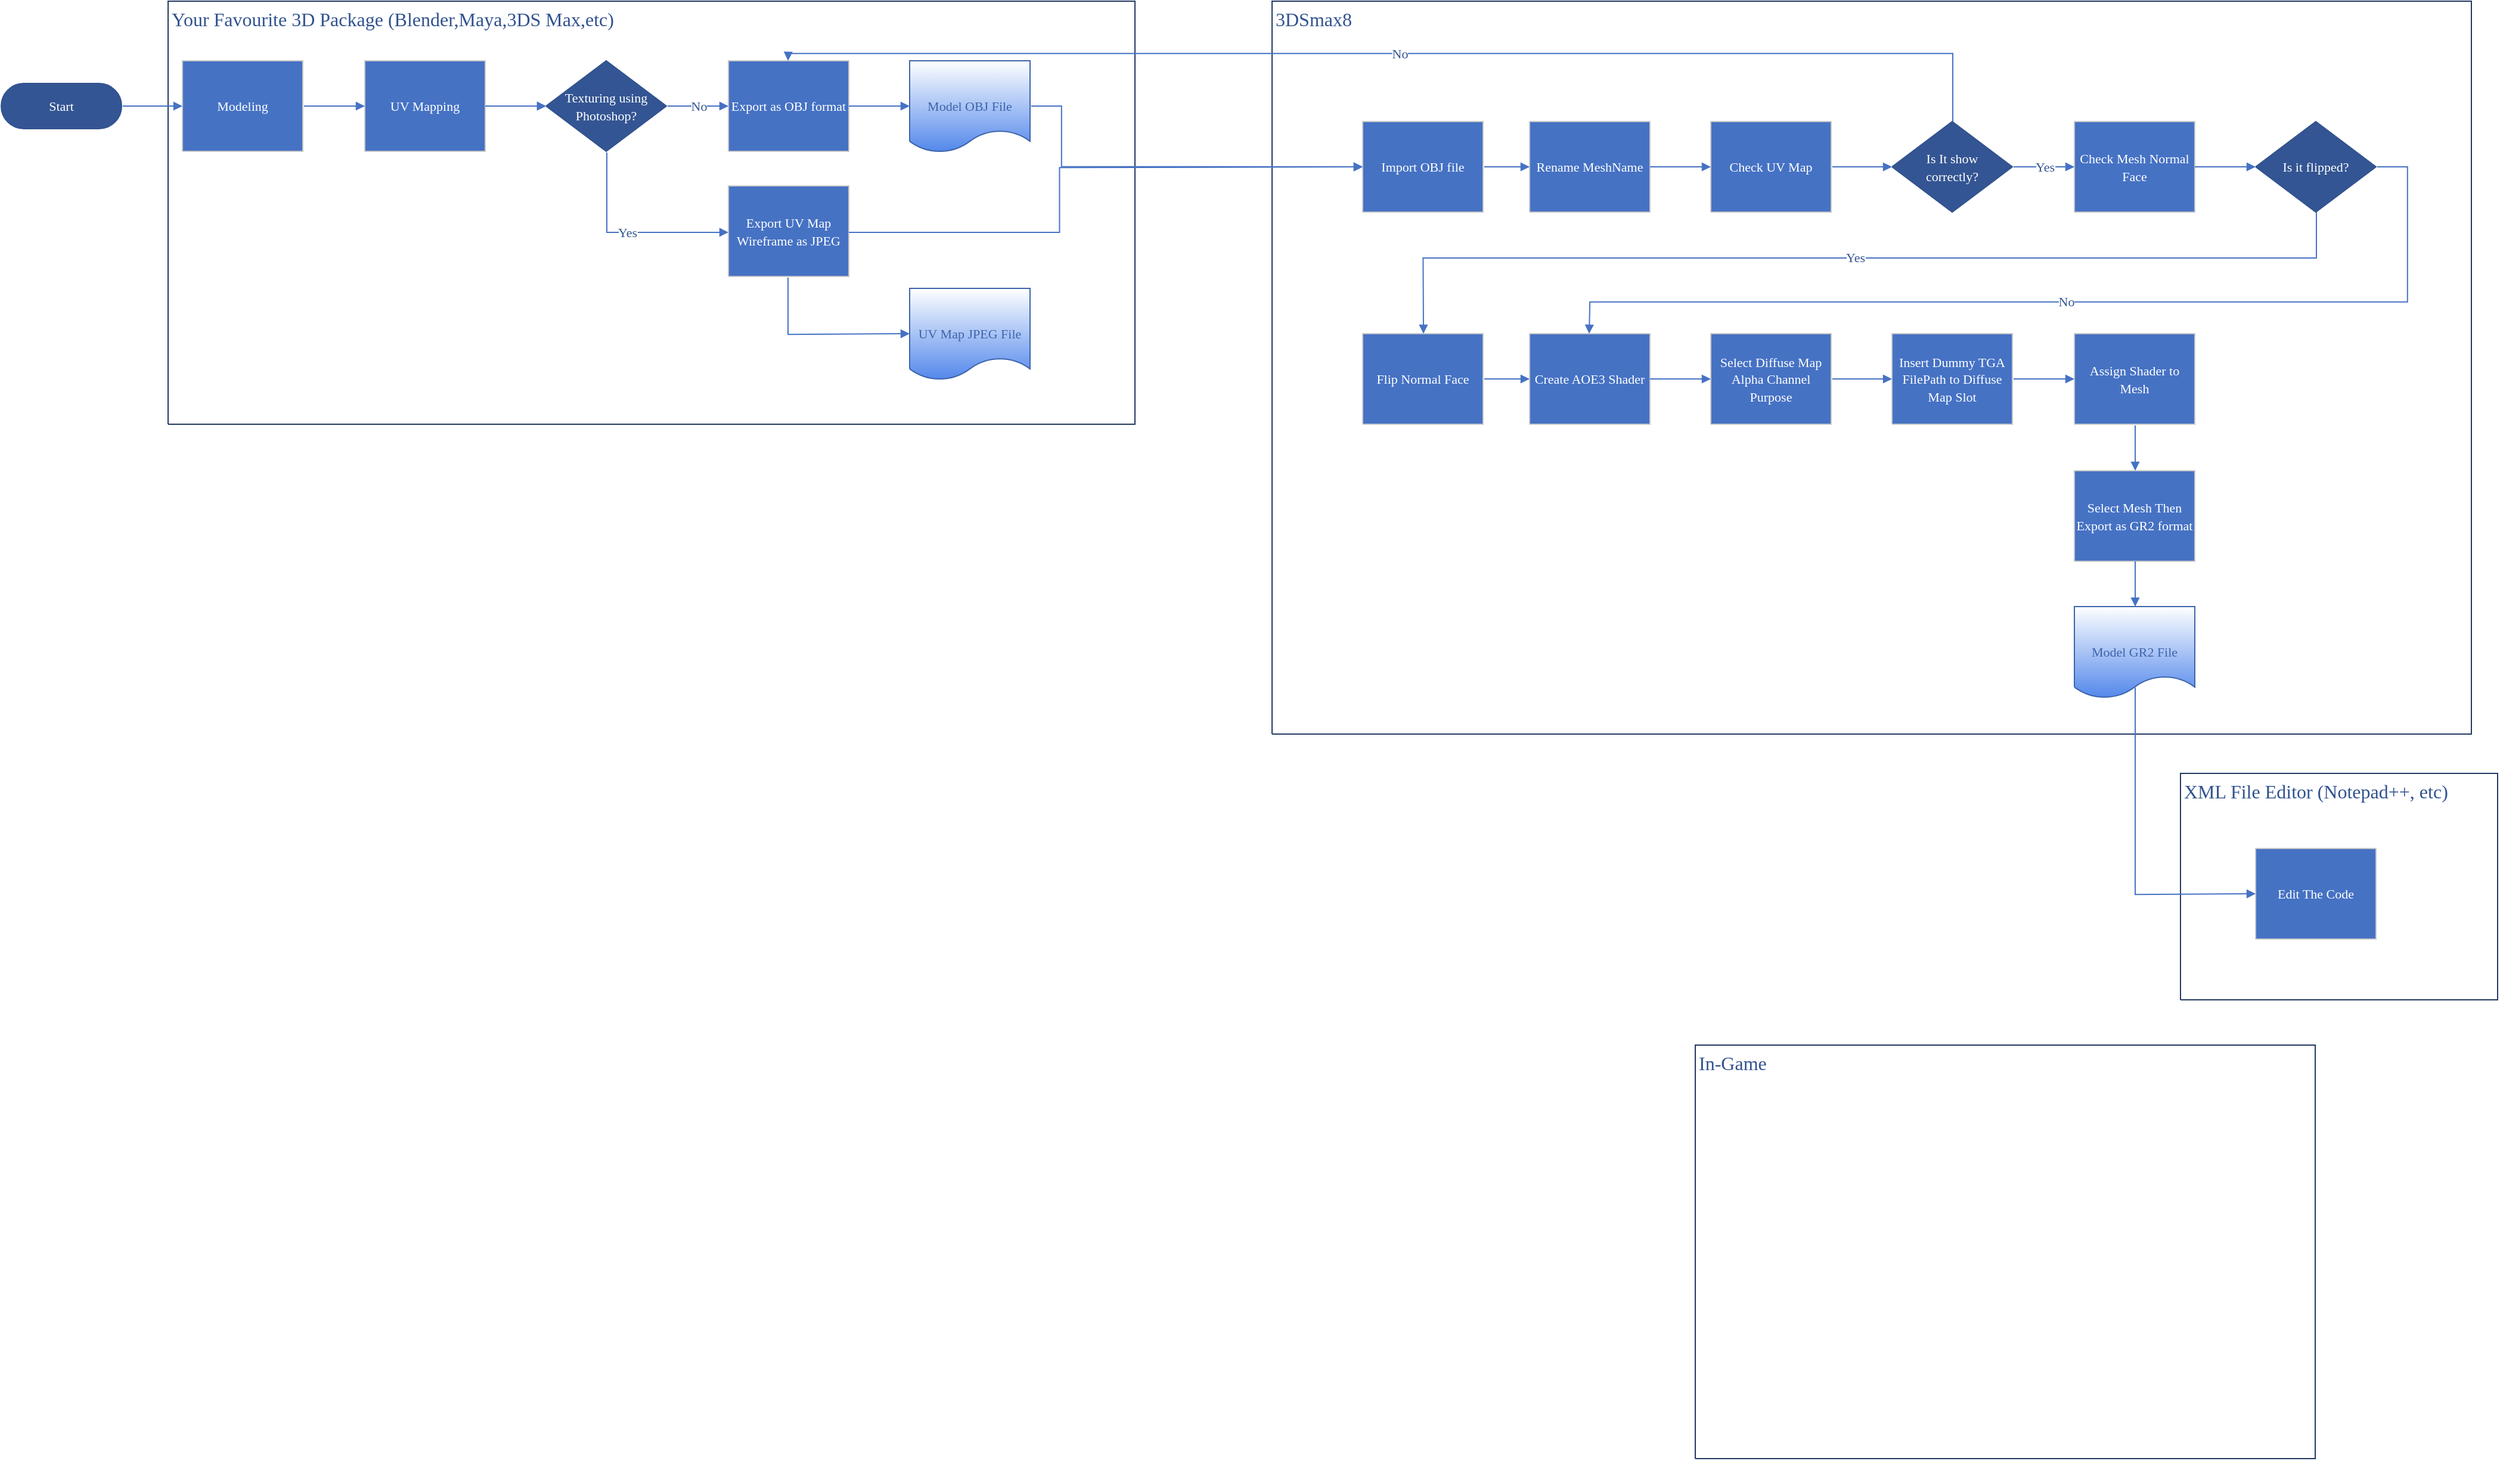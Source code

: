 <mxfile version="12.2.7" type="github" pages="1"><diagram name="Page-1" id="Page-1"><mxGraphModel dx="868" dy="492" grid="1" gridSize="10" guides="1" tooltips="1" connect="1" arrows="1" fold="1" page="1" pageScale="1" pageWidth="850" pageHeight="1100" math="0" shadow="0"><root><mxCell id="0"/><mxCell id="3" value="Container" parent="0"/><mxCell id="4" style="vsdxID=10;fillColor=none;gradientColor=none;strokeColor=none;strokeWidth=2;spacingLeft=1;spacingRight=1;labelBackgroundColor=none;rounded=0;html=1;whiteSpace=wrap;" parent="3" vertex="1"><mxGeometry x="166" y="279" width="811" height="355" as="geometry"/></mxCell><mxCell id="5" style="vsdxID=11;fillColor=#ffffff;gradientColor=none;shape=stencil(UzV2Ls5ILEhVNTIoLinKz04tz0wpyVA1dlE1MsrMy0gtyiwBslSNXVWNndPyi1LTi/JL81Ig/IJEkEoQKze/DGRCBUSfAUiHkUElhGdoAOG7QZTmZOYhKTWlkVqYJFmKiXcDVVSSqRDNS0AGIj7SMnNyINGJLI8ef0AhSNwbuwIA);strokeColor=#233862;labelBackgroundColor=none;rounded=0;html=1;whiteSpace=wrap;" parent="4" vertex="1"><mxGeometry width="811" height="355" as="geometry"/></mxCell><mxCell id="6" value="&lt;p style=&quot;align:center;margin-left:0;margin-right:0;margin-top:0px;margin-bottom:0px;text-indent:0;valign:middle;direction:ltr;&quot;&gt;&lt;/p&gt;" style="text;vsdxID=11;fillColor=none;gradientColor=none;strokeColor=none;labelBackgroundColor=none;rounded=0;html=1;whiteSpace=wrap;verticalAlign=middle;align=center;;html=1;" parent="5" vertex="1"><mxGeometry y="-0.6" width="811.74" height="355.6" as="geometry"/></mxCell><mxCell id="7" style="vsdxID=13;fillColor=none;gradientColor=none;gradientDirection=north;strokeColor=none;strokeWidth=2;spacingLeft=1;spacingRight=1;labelBackgroundColor=none;rounded=0;html=1;whiteSpace=wrap;" parent="4" vertex="1"><mxGeometry width="811" height="31" as="geometry"/></mxCell><mxCell id="9" value="&lt;font style=&quot;font-size:16px;font-family:Calibri;color:#31528f;direction:ltr;letter-spacing:0px;line-height:120%;opacity:1&quot;&gt;Your Favourite 3D Package (Blender,Maya,3DS Max,etc)&lt;br/&gt;&lt;/font&gt;" style="text;vsdxID=13;fillColor=none;gradientColor=none;gradientDirection=north;strokeColor=none;strokeWidth=2;spacingLeft=1;spacingRight=1;labelBackgroundColor=none;rounded=0;html=1;whiteSpace=wrap;verticalAlign=middle;align=left;;html=1;" parent="7" vertex="1"><mxGeometry y="-0.75" width="811.74" height="31.75" as="geometry"/></mxCell><mxCell id="10" style="vsdxID=15;fillColor=none;gradientColor=none;strokeColor=none;strokeWidth=2;spacingLeft=1;spacingRight=1;labelBackgroundColor=none;rounded=0;html=1;whiteSpace=wrap;" parent="3" vertex="1"><mxGeometry x="1092" y="279" width="1006" height="615" as="geometry"/></mxCell><mxCell id="11" style="vsdxID=16;fillColor=#ffffff;gradientColor=none;shape=stencil(UzV2Ls5ILEhVNTIoLinKz04tz0wpyVA1dlE1MsrMy0gtyiwBslSNXVWNndPyi1LTi/JL81Ig/IJEkEoQKze/DGRCBUSfAUiHkUElhGdoAOG7QZTmZOYhKTWlkVqYJFmKiXcDVVSSqRDNS0AGIj7SMnNyINGJLI8ef0AhSNwbuwIA);strokeColor=#233862;labelBackgroundColor=none;rounded=0;html=1;whiteSpace=wrap;" parent="10" vertex="1"><mxGeometry width="1006" height="615" as="geometry"/></mxCell><mxCell id="12" value="&lt;p style=&quot;align:center;margin-left:0;margin-right:0;margin-top:0px;margin-bottom:0px;text-indent:0;valign:middle;direction:ltr;&quot;&gt;&lt;/p&gt;" style="text;vsdxID=16;fillColor=none;gradientColor=none;strokeColor=none;labelBackgroundColor=none;rounded=0;html=1;whiteSpace=wrap;verticalAlign=middle;align=center;;html=1;" parent="11" vertex="1"><mxGeometry y="-0.6" width="1006.47" height="615.6" as="geometry"/></mxCell><mxCell id="13" style="vsdxID=18;fillColor=none;gradientColor=none;gradientDirection=north;strokeColor=none;strokeWidth=2;spacingLeft=1;spacingRight=1;labelBackgroundColor=none;rounded=0;html=1;whiteSpace=wrap;" parent="10" vertex="1"><mxGeometry width="1006" height="31" as="geometry"/></mxCell><mxCell id="15" value="&lt;font style=&quot;font-size:16px;font-family:Calibri;color:#31528f;direction:ltr;letter-spacing:0px;line-height:120%;opacity:1&quot;&gt;3DSmax8&lt;br/&gt;&lt;/font&gt;" style="text;vsdxID=18;fillColor=none;gradientColor=none;gradientDirection=north;strokeColor=none;strokeWidth=2;spacingLeft=1;spacingRight=1;labelBackgroundColor=none;rounded=0;html=1;whiteSpace=wrap;verticalAlign=middle;align=left;;html=1;" parent="13" vertex="1"><mxGeometry y="-0.75" width="1006.47" height="31.75" as="geometry"/></mxCell><mxCell id="16" style="vsdxID=79;fillColor=none;gradientColor=none;strokeColor=none;strokeWidth=2;spacingLeft=1;spacingRight=1;labelBackgroundColor=none;rounded=0;html=1;whiteSpace=wrap;" parent="3" vertex="1"><mxGeometry x="1854" y="927" width="266" height="190" as="geometry"/></mxCell><mxCell id="17" style="vsdxID=80;fillColor=#ffffff;gradientColor=none;shape=stencil(UzV2Ls5ILEhVNTIoLinKz04tz0wpyVA1dlE1MsrMy0gtyiwBslSNXVWNndPyi1LTi/JL81Ig/IJEkEoQKze/DGRCBUSfAUiHkUElhGdoAOG7QZTmZOYhKTWlkVqYJFmKiXcDVVSSqRDNS0AGIj7SMnNyINGJLI8ef0AhSNwbuwIA);strokeColor=#233862;labelBackgroundColor=none;rounded=0;html=1;whiteSpace=wrap;" parent="16" vertex="1"><mxGeometry width="266" height="190" as="geometry"/></mxCell><mxCell id="18" value="&lt;p style=&quot;align:center;margin-left:0;margin-right:0;margin-top:0px;margin-bottom:0px;text-indent:0;valign:middle;direction:ltr;&quot;&gt;&lt;/p&gt;" style="text;vsdxID=80;fillColor=none;gradientColor=none;strokeColor=none;labelBackgroundColor=none;rounded=0;html=1;whiteSpace=wrap;verticalAlign=middle;align=center;;html=1;" parent="17" vertex="1"><mxGeometry y="-0.5" width="266.7" height="190.5" as="geometry"/></mxCell><mxCell id="19" style="vsdxID=82;fillColor=none;gradientColor=none;gradientDirection=north;strokeColor=none;strokeWidth=2;spacingLeft=1;spacingRight=1;labelBackgroundColor=none;rounded=0;html=1;whiteSpace=wrap;" parent="16" vertex="1"><mxGeometry width="266" height="31" as="geometry"/></mxCell><mxCell id="21" value="&lt;font style=&quot;font-size:16px;font-family:Calibri;color:#31528f;direction:ltr;letter-spacing:0px;line-height:120%;opacity:1&quot;&gt;XML File Editor (Notepad++, etc)&lt;br/&gt;&lt;/font&gt;" style="text;vsdxID=82;fillColor=none;gradientColor=none;gradientDirection=north;strokeColor=none;strokeWidth=2;spacingLeft=1;spacingRight=1;labelBackgroundColor=none;rounded=0;html=1;whiteSpace=wrap;verticalAlign=middle;align=left;;html=1;" parent="19" vertex="1"><mxGeometry y="-0.75" width="266.7" height="31.75" as="geometry"/></mxCell><mxCell id="22" style="vsdxID=86;fillColor=none;gradientColor=none;strokeColor=none;strokeWidth=2;spacingLeft=1;spacingRight=1;labelBackgroundColor=none;rounded=0;html=1;whiteSpace=wrap;" parent="3" vertex="1"><mxGeometry x="1447" y="1155" width="520" height="347" as="geometry"/></mxCell><mxCell id="23" style="vsdxID=87;fillColor=#ffffff;gradientColor=none;shape=stencil(UzV2Ls5ILEhVNTIoLinKz04tz0wpyVA1dlE1MsrMy0gtyiwBslSNXVWNndPyi1LTi/JL81Ig/IJEkEoQKze/DGRCBUSfAUiHkUElhGdoAOG7QZTmZOYhKTWlkVqYJFmKiXcDVVSSqRDNS0AGIj7SMnNyINGJLI8ef0AhSNwbuwIA);strokeColor=#233862;labelBackgroundColor=none;rounded=0;html=1;whiteSpace=wrap;" parent="22" vertex="1"><mxGeometry width="520" height="347" as="geometry"/></mxCell><mxCell id="24" value="&lt;p style=&quot;align:center;margin-left:0;margin-right:0;margin-top:0px;margin-bottom:0px;text-indent:0;valign:middle;direction:ltr;&quot;&gt;&lt;/p&gt;" style="text;vsdxID=87;fillColor=none;gradientColor=none;strokeColor=none;labelBackgroundColor=none;rounded=0;html=1;whiteSpace=wrap;verticalAlign=middle;align=center;;html=1;" parent="23" vertex="1"><mxGeometry y="-0.13" width="520.7" height="347.13" as="geometry"/></mxCell><mxCell id="25" style="vsdxID=89;fillColor=none;gradientColor=none;gradientDirection=north;strokeColor=none;strokeWidth=2;spacingLeft=1;spacingRight=1;labelBackgroundColor=none;rounded=0;html=1;whiteSpace=wrap;" parent="22" vertex="1"><mxGeometry width="520" height="31" as="geometry"/></mxCell><mxCell id="27" value="&lt;font style=&quot;font-size:16px;font-family:Calibri;color:#31528f;direction:ltr;letter-spacing:0px;line-height:120%;opacity:1&quot;&gt;In-Game&lt;br/&gt;&lt;/font&gt;" style="text;vsdxID=89;fillColor=none;gradientColor=none;gradientDirection=north;strokeColor=none;strokeWidth=2;spacingLeft=1;spacingRight=1;labelBackgroundColor=none;rounded=0;html=1;whiteSpace=wrap;verticalAlign=middle;align=left;;html=1;" parent="25" vertex="1"><mxGeometry y="-0.75" width="520.7" height="31.75" as="geometry"/></mxCell><mxCell id="1" parent="0"/><mxCell id="28" value="&lt;font style=&quot;font-size:11px;font-family:Calibri;color:#feffff;direction:ltr;letter-spacing:0px;line-height:120%;opacity:1&quot;&gt;Start&lt;br/&gt;&lt;/font&gt;" style="verticalAlign=middle;align=center;vsdxID=1;fillColor=#345593;gradientColor=none;shape=stencil(tVLREoIgEPwaHnEQxsl3s/9gEpSJwDko7e+DsEkze2l627vdu5uFRaxyHe8FosR5sCcxqMZ3iO0Rpcp0ApQPCLEasUpaEC3Yi2lS3fOojOhsr3HDmObyMtsVcYqS29Qh5FEfklwrM5OXeUa/yjkcAwfr7TDpiyTfXvjkMR+Vw2A998qaBac5tAKHU1hq3i4oNwjRr9ofvayt/+Rk+yX/4iWA159KpXWKxJx/z0Bopfyw+g4=);strokeColor=#31528f;spacingTop=-1;spacingBottom=-1;spacingLeft=-1;spacingRight=-1;labelBackgroundColor=none;rounded=0;html=1;whiteSpace=wrap;" parent="1" vertex="1"><mxGeometry x="26" y="348" width="101" height="38" as="geometry"/></mxCell><mxCell id="29" value="&lt;font style=&quot;font-size:11px;font-family:Calibri;color:#feffff;direction:ltr;letter-spacing:0px;line-height:120%;opacity:1&quot;&gt;Modeling&lt;br/&gt;&lt;/font&gt;" style="verticalAlign=middle;align=center;vsdxID=2;fillColor=#4672c4;gradientColor=none;shape=stencil(nZBLDoAgDERP0z3SIyjew0SURgSD+Lu9kMZoXLhwN9O+tukAlrNpJg1SzDH4QW/URgNYgZTkjA4UkwJUgGXng+6DX1zLfmoymdXo17xh5zmRJ6Q42BWCfc2oJfdAr+Yv+AP9Cb7OJ3H/2JG1HNGz/84klThPVCc=);strokeColor=#c8c8c8;spacingTop=-1;spacingBottom=-1;spacingLeft=-1;spacingRight=-1;labelBackgroundColor=none;rounded=0;html=1;whiteSpace=wrap;" parent="1" vertex="1"><mxGeometry x="178" y="329" width="101" height="76" as="geometry"/></mxCell><mxCell id="30" value="&lt;font style=&quot;font-size:11px;font-family:Calibri;color:#feffff;direction:ltr;letter-spacing:0px;line-height:120%;opacity:1&quot;&gt;UV Mapping&lt;br/&gt;&lt;/font&gt;" style="verticalAlign=middle;align=center;vsdxID=4;fillColor=#4672c4;gradientColor=none;shape=stencil(nZBLDoAgDERP0z3SIyjew0SURgSD+Lu9kMZoXLhwN9O+tukAlrNpJg1SzDH4QW/URgNYgZTkjA4UkwJUgGXng+6DX1zLfmoymdXo17xh5zmRJ6Q42BWCfc2oJfdAr+Yv+AP9Cb7OJ3H/2JG1HNGz/84klThPVCc=);strokeColor=#c8c8c8;spacingTop=-1;spacingBottom=-1;spacingLeft=-1;spacingRight=-1;labelBackgroundColor=none;rounded=0;html=1;whiteSpace=wrap;" parent="1" vertex="1"><mxGeometry x="331" y="329" width="101" height="76" as="geometry"/></mxCell><mxCell id="31" value="&lt;font style=&quot;font-size:11px;font-family:Calibri;color:#feffff;direction:ltr;letter-spacing:0px;line-height:120%;opacity:1&quot;&gt;Export UV Map Wireframe as JPEG&lt;br/&gt;&lt;/font&gt;" style="verticalAlign=middle;align=center;vsdxID=5;fillColor=#4672c4;gradientColor=none;shape=stencil(nZBLDoAgDERP0z3SIyjew0SURgSD+Lu9kMZoXLhwN9O+tukAlrNpJg1SzDH4QW/URgNYgZTkjA4UkwJUgGXng+6DX1zLfmoymdXo17xh5zmRJ6Q42BWCfc2oJfdAr+Yv+AP9Cb7OJ3H/2JG1HNGz/84klThPVCc=);strokeColor=#c8c8c8;spacingTop=-1;spacingBottom=-1;spacingLeft=-1;spacingRight=-1;labelBackgroundColor=none;rounded=0;html=1;whiteSpace=wrap;" parent="1" vertex="1"><mxGeometry x="636" y="434" width="101" height="76" as="geometry"/></mxCell><mxCell id="32" value="&lt;font style=&quot;font-size:11px;font-family:Calibri;color:#feffff;direction:ltr;letter-spacing:0px;line-height:120%;opacity:1&quot;&gt;Export as OBJ format&lt;br/&gt;&lt;/font&gt;" style="verticalAlign=middle;align=center;vsdxID=7;fillColor=#4672c4;gradientColor=none;shape=stencil(nZBLDoAgDERP0z3SIyjew0SURgSD+Lu9kMZoXLhwN9O+tukAlrNpJg1SzDH4QW/URgNYgZTkjA4UkwJUgGXng+6DX1zLfmoymdXo17xh5zmRJ6Q42BWCfc2oJfdAr+Yv+AP9Cb7OJ3H/2JG1HNGz/84klThPVCc=);strokeColor=#c8c8c8;spacingTop=-1;spacingBottom=-1;spacingLeft=-1;spacingRight=-1;labelBackgroundColor=none;rounded=0;html=1;whiteSpace=wrap;" parent="1" vertex="1"><mxGeometry x="636" y="329" width="101" height="76" as="geometry"/></mxCell><mxCell id="33" value="&lt;font style=&quot;font-size:11px;font-family:Calibri;color:#feffff;direction:ltr;letter-spacing:0px;line-height:120%;opacity:1&quot;&gt;Import OBJ file&lt;br/&gt;&lt;/font&gt;" style="verticalAlign=middle;align=center;vsdxID=20;fillColor=#4672c4;gradientColor=none;shape=stencil(nZBLDoAgDERP0z3SIyjew0SURgSD+Lu9kMZoXLhwN9O+tukAlrNpJg1SzDH4QW/URgNYgZTkjA4UkwJUgGXng+6DX1zLfmoymdXo17xh5zmRJ6Q42BWCfc2oJfdAr+Yv+AP9Cb7OJ3H/2JG1HNGz/84klThPVCc=);strokeColor=#c8c8c8;spacingTop=-1;spacingBottom=-1;spacingLeft=-1;spacingRight=-1;labelBackgroundColor=none;rounded=0;html=1;whiteSpace=wrap;" parent="1" vertex="1"><mxGeometry x="1168" y="380" width="101" height="76" as="geometry"/></mxCell><mxCell id="34" value="&lt;font style=&quot;font-size:11px;font-family:Calibri;color:#feffff;direction:ltr;letter-spacing:0px;line-height:120%;opacity:1&quot;&gt;Rename MeshName&lt;br/&gt;&lt;/font&gt;" style="verticalAlign=middle;align=center;vsdxID=21;fillColor=#4672c4;gradientColor=none;shape=stencil(nZBLDoAgDERP0z3SIyjew0SURgSD+Lu9kMZoXLhwN9O+tukAlrNpJg1SzDH4QW/URgNYgZTkjA4UkwJUgGXng+6DX1zLfmoymdXo17xh5zmRJ6Q42BWCfc2oJfdAr+Yv+AP9Cb7OJ3H/2JG1HNGz/84klThPVCc=);strokeColor=#c8c8c8;spacingTop=-1;spacingBottom=-1;spacingLeft=-1;spacingRight=-1;labelBackgroundColor=none;rounded=0;html=1;whiteSpace=wrap;" parent="1" vertex="1"><mxGeometry x="1308" y="380" width="101" height="76" as="geometry"/></mxCell><mxCell id="35" value="&lt;font style=&quot;font-size:11px;font-family:Calibri;color:#feffff;direction:ltr;letter-spacing:0px;line-height:120%;opacity:1&quot;&gt;Check UV Map&lt;br/&gt;&lt;/font&gt;" style="verticalAlign=middle;align=center;vsdxID=23;fillColor=#4672c4;gradientColor=none;shape=stencil(nZBLDoAgDERP0z3SIyjew0SURgSD+Lu9kMZoXLhwN9O+tukAlrNpJg1SzDH4QW/URgNYgZTkjA4UkwJUgGXng+6DX1zLfmoymdXo17xh5zmRJ6Q42BWCfc2oJfdAr+Yv+AP9Cb7OJ3H/2JG1HNGz/84klThPVCc=);strokeColor=#c8c8c8;spacingTop=-1;spacingBottom=-1;spacingLeft=-1;spacingRight=-1;labelBackgroundColor=none;rounded=0;html=1;whiteSpace=wrap;" parent="1" vertex="1"><mxGeometry x="1460" y="380" width="101" height="76" as="geometry"/></mxCell><mxCell id="36" style="vsdxID=24;fillColor=#345593;gradientColor=none;shape=stencil(UzV2Ls5ILEhVNTIoLinKz04tz0wpyVA1dlE1MsrMy0gtyiwBslSNXVWNndPyi1LTi/JL81Ig/IJEkEoQKze/DGRCBUSfAUiHkUElhGcK4bpBVOZk5iGpNEVVikeloQHZpsK0YlWLz1QgA+HFtMycHEgIIcujBwlQCBKcxq4A);strokeColor=#31528f;spacingTop=-1;spacingBottom=-1;spacingLeft=-1;spacingRight=-1;labelBackgroundColor=none;rounded=0;html=1;whiteSpace=wrap;" parent="1" vertex="1"><mxGeometry x="1612" y="380" width="101" height="76" as="geometry"/></mxCell><mxCell id="37" value="&lt;font style=&quot;font-size:11px;font-family:Calibri;color:#feffff;direction:ltr;letter-spacing:0px;line-height:120%;opacity:1&quot;&gt;Is It show correctly?&lt;br/&gt;&lt;/font&gt;" style="text;vsdxID=24;fillColor=none;gradientColor=none;strokeColor=none;spacingTop=-1;spacingBottom=-1;spacingLeft=-1;spacingRight=-1;labelBackgroundColor=none;rounded=0;html=1;whiteSpace=wrap;verticalAlign=middle;align=center;;html=1;" parent="36" vertex="1"><mxGeometry x="8.47" y="9.33" width="84.67" height="57.15" as="geometry"/></mxCell><mxCell id="38" value="&lt;font style=&quot;font-size:11px;font-family:Calibri;color:#feffff;direction:ltr;letter-spacing:0px;line-height:120%;opacity:1&quot;&gt;Create AOE3 Shader&lt;br/&gt;&lt;/font&gt;" style="verticalAlign=middle;align=center;vsdxID=32;fillColor=#4672c4;gradientColor=none;shape=stencil(nZBLDoAgDERP0z3SIyjew0SURgSD+Lu9kMZoXLhwN9O+tukAlrNpJg1SzDH4QW/URgNYgZTkjA4UkwJUgGXng+6DX1zLfmoymdXo17xh5zmRJ6Q42BWCfc2oJfdAr+Yv+AP9Cb7OJ3H/2JG1HNGz/84klThPVCc=);strokeColor=#c8c8c8;spacingTop=-1;spacingBottom=-1;spacingLeft=-1;spacingRight=-1;labelBackgroundColor=none;rounded=0;html=1;whiteSpace=wrap;" parent="1" vertex="1"><mxGeometry x="1308" y="558" width="101" height="76" as="geometry"/></mxCell><mxCell id="39" value="&lt;font style=&quot;font-size:11px;font-family:Calibri;color:#feffff;direction:ltr;letter-spacing:0px;line-height:120%;opacity:1&quot;&gt;Check Mesh Normal Face&lt;br/&gt;&lt;/font&gt;" style="verticalAlign=middle;align=center;vsdxID=33;fillColor=#4672c4;gradientColor=none;shape=stencil(nZBLDoAgDERP0z3SIyjew0SURgSD+Lu9kMZoXLhwN9O+tukAlrNpJg1SzDH4QW/URgNYgZTkjA4UkwJUgGXng+6DX1zLfmoymdXo17xh5zmRJ6Q42BWCfc2oJfdAr+Yv+AP9Cb7OJ3H/2JG1HNGz/84klThPVCc=);strokeColor=#c8c8c8;spacingTop=-1;spacingBottom=-1;spacingLeft=-1;spacingRight=-1;labelBackgroundColor=none;rounded=0;html=1;whiteSpace=wrap;" parent="1" vertex="1"><mxGeometry x="1765" y="380" width="101" height="76" as="geometry"/></mxCell><mxCell id="40" style="vsdxID=34;fillColor=#345593;gradientColor=none;shape=stencil(UzV2Ls5ILEhVNTIoLinKz04tz0wpyVA1dlE1MsrMy0gtyiwBslSNXVWNndPyi1LTi/JL81Ig/IJEkEoQKze/DGRCBUSfAUiHkUElhGcK4bpBVOZk5iGpNEVVikeloQHZpsK0YlWLz1QgA+HFtMycHEgIIcujBwlQCBKcxq4A);strokeColor=#31528f;spacingTop=-1;spacingBottom=-1;spacingLeft=-1;spacingRight=-1;labelBackgroundColor=none;rounded=0;html=1;whiteSpace=wrap;" parent="1" vertex="1"><mxGeometry x="1917" y="380" width="101" height="76" as="geometry"/></mxCell><mxCell id="41" value="&lt;font style=&quot;font-size:11px;font-family:Calibri;color:#feffff;direction:ltr;letter-spacing:0px;line-height:120%;opacity:1&quot;&gt;Is it flipped?&lt;br/&gt;&lt;/font&gt;" style="text;vsdxID=34;fillColor=none;gradientColor=none;strokeColor=none;spacingTop=-1;spacingBottom=-1;spacingLeft=-1;spacingRight=-1;labelBackgroundColor=none;rounded=0;html=1;whiteSpace=wrap;verticalAlign=middle;align=center;;html=1;" parent="40" vertex="1"><mxGeometry x="8.47" y="9.33" width="84.67" height="57.15" as="geometry"/></mxCell><mxCell id="42" value="&lt;font style=&quot;font-size:11px;font-family:Calibri;color:#feffff;direction:ltr;letter-spacing:0px;line-height:120%;opacity:1&quot;&gt;Flip Normal Face&lt;br/&gt;&lt;/font&gt;" style="verticalAlign=middle;align=center;vsdxID=35;fillColor=#4672c4;gradientColor=none;shape=stencil(nZBLDoAgDERP0z3SIyjew0SURgSD+Lu9kMZoXLhwN9O+tukAlrNpJg1SzDH4QW/URgNYgZTkjA4UkwJUgGXng+6DX1zLfmoymdXo17xh5zmRJ6Q42BWCfc2oJfdAr+Yv+AP9Cb7OJ3H/2JG1HNGz/84klThPVCc=);strokeColor=#c8c8c8;spacingTop=-1;spacingBottom=-1;spacingLeft=-1;spacingRight=-1;labelBackgroundColor=none;rounded=0;html=1;whiteSpace=wrap;" parent="1" vertex="1"><mxGeometry x="1168" y="558" width="101" height="76" as="geometry"/></mxCell><mxCell id="43" value="&lt;font style=&quot;font-size:11px;font-family:Calibri;color:#feffff;direction:ltr;letter-spacing:0px;line-height:120%;opacity:1&quot;&gt;Select Diffuse Map Alpha Channel Purpose&lt;br/&gt;&lt;/font&gt;" style="verticalAlign=middle;align=center;vsdxID=52;fillColor=#4672c4;gradientColor=none;shape=stencil(nZBLDoAgDERP0z3SIyjew0SURgSD+Lu9kMZoXLhwN9O+tukAlrNpJg1SzDH4QW/URgNYgZTkjA4UkwJUgGXng+6DX1zLfmoymdXo17xh5zmRJ6Q42BWCfc2oJfdAr+Yv+AP9Cb7OJ3H/2JG1HNGz/84klThPVCc=);strokeColor=#c8c8c8;spacingTop=-1;spacingBottom=-1;spacingLeft=-1;spacingRight=-1;labelBackgroundColor=none;rounded=0;html=1;whiteSpace=wrap;" parent="1" vertex="1"><mxGeometry x="1460" y="558" width="101" height="76" as="geometry"/></mxCell><mxCell id="44" value="&lt;font style=&quot;font-size:11px;font-family:Calibri;color:#feffff;direction:ltr;letter-spacing:0px;line-height:120%;opacity:1&quot;&gt;Insert Dummy TGA FilePath to Diffuse Map Slot&lt;br/&gt;&lt;/font&gt;" style="verticalAlign=middle;align=center;vsdxID=54;fillColor=#4672c4;gradientColor=none;shape=stencil(nZBLDoAgDERP0z3SIyjew0SURgSD+Lu9kMZoXLhwN9O+tukAlrNpJg1SzDH4QW/URgNYgZTkjA4UkwJUgGXng+6DX1zLfmoymdXo17xh5zmRJ6Q42BWCfc2oJfdAr+Yv+AP9Cb7OJ3H/2JG1HNGz/84klThPVCc=);strokeColor=#c8c8c8;spacingTop=-1;spacingBottom=-1;spacingLeft=-1;spacingRight=-1;labelBackgroundColor=none;rounded=0;html=1;whiteSpace=wrap;" parent="1" vertex="1"><mxGeometry x="1612" y="558" width="101" height="76" as="geometry"/></mxCell><mxCell id="45" style="vsdxID=59;fillColor=#345593;gradientColor=none;shape=stencil(UzV2Ls5ILEhVNTIoLinKz04tz0wpyVA1dlE1MsrMy0gtyiwBslSNXVWNndPyi1LTi/JL81Ig/IJEkEoQKze/DGRCBUSfAUiHkUElhGcK4bpBVOZk5iGpNEVVikeloQHZpsK0YlWLz1QgA+HFtMycHEgIIcujBwlQCBKcxq4A);strokeColor=#31528f;spacingTop=-1;spacingBottom=-1;spacingLeft=-1;spacingRight=-1;labelBackgroundColor=none;rounded=0;html=1;whiteSpace=wrap;" parent="1" vertex="1"><mxGeometry x="483" y="329" width="101" height="76" as="geometry"/></mxCell><mxCell id="46" value="&lt;font style=&quot;font-size:11px;font-family:Calibri;color:#feffff;direction:ltr;letter-spacing:0px;line-height:120%;opacity:1&quot;&gt;Texturing using Photoshop?&lt;br/&gt;&lt;/font&gt;" style="text;vsdxID=59;fillColor=none;gradientColor=none;strokeColor=none;spacingTop=-1;spacingBottom=-1;spacingLeft=-1;spacingRight=-1;labelBackgroundColor=none;rounded=0;html=1;whiteSpace=wrap;verticalAlign=middle;align=center;;html=1;" parent="45" vertex="1"><mxGeometry x="8.47" y="9.33" width="84.67" height="57.15" as="geometry"/></mxCell><mxCell id="47" value="&lt;font style=&quot;font-size:11px;font-family:Calibri;color:#3d64ac;direction:ltr;letter-spacing:0px;line-height:120%;opacity:1&quot;&gt;UV Map JPEG File&lt;br/&gt;&lt;/font&gt;" style="verticalAlign=middle;align=center;vsdxID=67;fillColor=#feffff;gradientColor=#5488eb;shape=stencil(tZLRDoIgFIafhkscQphdm70HS1QWiTtQ2tsH4ZbmvKitu3P+8/3wMw5ihW1FLxEl1oG5yEFVrkXsiChVXStBOV8hViJW1AZkA+bWVbHvRSBDdTX3cMIYfSQ4KHnELs+T/PBSThHWqtuEyTaYkp/RVQQBZz+FCd+lSbaPBpgcnCecR2mC+NaRZMRiVBaDccIp0y2epQU0EvvrcK1FsxjZQcp+JX8TMFsE/He+dJ7PF+/fr5XWcXnm889t8VLcNFY+AQ==);strokeColor=#3d64ac;spacingTop=-1;spacingBottom=-1;spacingLeft=-1;spacingRight=-1;labelBackgroundColor=none;rounded=0;html=1;whiteSpace=wrap;" parent="1" vertex="1"><mxGeometry x="788" y="520" width="101" height="76" as="geometry"/></mxCell><mxCell id="48" value="&lt;font style=&quot;font-size:11px;font-family:Calibri;color:#3d64ac;direction:ltr;letter-spacing:0px;line-height:120%;opacity:1&quot;&gt;Model OBJ File&lt;br/&gt;&lt;/font&gt;" style="verticalAlign=middle;align=center;vsdxID=70;fillColor=#feffff;gradientColor=#5488eb;shape=stencil(tZLRDoIgFIafhkscQphdm70HS1QWiTtQ2tsH4ZbmvKitu3P+8/3wMw5ihW1FLxEl1oG5yEFVrkXsiChVXStBOV8hViJW1AZkA+bWVbHvRSBDdTX3cMIYfSQ4KHnELs+T/PBSThHWqtuEyTaYkp/RVQQBZz+FCd+lSbaPBpgcnCecR2mC+NaRZMRiVBaDccIp0y2epQU0EvvrcK1FsxjZQcp+JX8TMFsE/He+dJ7PF+/fr5XWcXnm889t8VLcNFY+AQ==);strokeColor=#3d64ac;spacingTop=-1;spacingBottom=-1;spacingLeft=-1;spacingRight=-1;labelBackgroundColor=none;rounded=0;html=1;whiteSpace=wrap;" parent="1" vertex="1"><mxGeometry x="788" y="329" width="101" height="76" as="geometry"/></mxCell><mxCell id="49" value="&lt;font style=&quot;font-size:11px;font-family:Calibri;color:#feffff;direction:ltr;letter-spacing:0px;line-height:120%;opacity:1&quot;&gt;Assign Shader to Mesh&lt;br/&gt;&lt;/font&gt;" style="verticalAlign=middle;align=center;vsdxID=73;fillColor=#4672c4;gradientColor=none;shape=stencil(nZBLDoAgDERP0z3SIyjew0SURgSD+Lu9kMZoXLhwN9O+tukAlrNpJg1SzDH4QW/URgNYgZTkjA4UkwJUgGXng+6DX1zLfmoymdXo17xh5zmRJ6Q42BWCfc2oJfdAr+Yv+AP9Cb7OJ3H/2JG1HNGz/84klThPVCc=);strokeColor=#c8c8c8;spacingTop=-1;spacingBottom=-1;spacingLeft=-1;spacingRight=-1;labelBackgroundColor=none;rounded=0;html=1;whiteSpace=wrap;" parent="1" vertex="1"><mxGeometry x="1765" y="558" width="101" height="76" as="geometry"/></mxCell><mxCell id="50" value="&lt;font style=&quot;font-size:11px;font-family:Calibri;color:#feffff;direction:ltr;letter-spacing:0px;line-height:120%;opacity:1&quot;&gt;Select Mesh Then Export as GR2 format&lt;br/&gt;&lt;/font&gt;" style="verticalAlign=middle;align=center;vsdxID=75;fillColor=#4672c4;gradientColor=none;shape=stencil(nZBLDoAgDERP0z3SIyjew0SURgSD+Lu9kMZoXLhwN9O+tukAlrNpJg1SzDH4QW/URgNYgZTkjA4UkwJUgGXng+6DX1zLfmoymdXo17xh5zmRJ6Q42BWCfc2oJfdAr+Yv+AP9Cb7OJ3H/2JG1HNGz/84klThPVCc=);strokeColor=#c8c8c8;spacingTop=-1;spacingBottom=-1;spacingLeft=-1;spacingRight=-1;labelBackgroundColor=none;rounded=0;html=1;whiteSpace=wrap;" parent="1" vertex="1"><mxGeometry x="1765" y="673" width="101" height="76" as="geometry"/></mxCell><mxCell id="51" value="&lt;font style=&quot;font-size:11px;font-family:Calibri;color:#3d64ac;direction:ltr;letter-spacing:0px;line-height:120%;opacity:1&quot;&gt;Model GR2 File&lt;br/&gt;&lt;/font&gt;" style="verticalAlign=middle;align=center;vsdxID=77;fillColor=#feffff;gradientColor=#5488eb;shape=stencil(tZLRDoIgFIafhkscQphdm70HS1QWiTtQ2tsH4ZbmvKitu3P+8/3wMw5ihW1FLxEl1oG5yEFVrkXsiChVXStBOV8hViJW1AZkA+bWVbHvRSBDdTX3cMIYfSQ4KHnELs+T/PBSThHWqtuEyTaYkp/RVQQBZz+FCd+lSbaPBpgcnCecR2mC+NaRZMRiVBaDccIp0y2epQU0EvvrcK1FsxjZQcp+JX8TMFsE/He+dJ7PF+/fr5XWcXnm889t8VLcNFY+AQ==);strokeColor=#3d64ac;spacingTop=-1;spacingBottom=-1;spacingLeft=-1;spacingRight=-1;labelBackgroundColor=none;rounded=0;html=1;whiteSpace=wrap;" parent="1" vertex="1"><mxGeometry x="1765" y="787" width="101" height="76" as="geometry"/></mxCell><mxCell id="52" value="&lt;font style=&quot;font-size:11px;font-family:Calibri;color:#feffff;direction:ltr;letter-spacing:0px;line-height:120%;opacity:1&quot;&gt;Edit The Code&lt;br/&gt;&lt;/font&gt;" style="verticalAlign=middle;align=center;vsdxID=84;fillColor=#4672c4;gradientColor=none;shape=stencil(nZBLDoAgDERP0z3SIyjew0SURgSD+Lu9kMZoXLhwN9O+tukAlrNpJg1SzDH4QW/URgNYgZTkjA4UkwJUgGXng+6DX1zLfmoymdXo17xh5zmRJ6Q42BWCfc2oJfdAr+Yv+AP9Cb7OJ3H/2JG1HNGz/84klThPVCc=);strokeColor=#c8c8c8;spacingTop=-1;spacingBottom=-1;spacingLeft=-1;spacingRight=-1;labelBackgroundColor=none;rounded=0;html=1;whiteSpace=wrap;" parent="1" vertex="1"><mxGeometry x="1917" y="990" width="101" height="76" as="geometry"/></mxCell><mxCell id="2" value="Connector" parent="0"/><mxCell id="53" style="vsdxID=76;edgeStyle=none;startArrow=none;endArrow=block;startSize=5;endSize=5;strokeColor=#4672c4;spacingTop=0;spacingBottom=0;spacingLeft=0;spacingRight=0;verticalAlign=middle;html=1;labelBackgroundColor=#ffffff;rounded=0;exitX=0.505;exitY=1.013;exitDx=0;exitDy=0;exitPerimeter=0;entryX=0.505;entryY=0;entryDx=0;entryDy=0;entryPerimeter=0;" parent="2" source="49" target="50" edge="1"><mxGeometry relative="1" as="geometry"><mxPoint x="12" as="offset"/><Array as="points"/></mxGeometry></mxCell><mxCell id="54" style="vsdxID=74;edgeStyle=none;startArrow=none;endArrow=block;startSize=5;endSize=5;strokeColor=#4672c4;spacingTop=0;spacingBottom=0;spacingLeft=0;spacingRight=0;verticalAlign=middle;html=1;labelBackgroundColor=#ffffff;rounded=0;exitX=1.01;exitY=0.5;exitDx=0;exitDy=0;exitPerimeter=0;entryX=0;entryY=0.5;entryDx=0;entryDy=0;entryPerimeter=0;" parent="2" source="44" target="49" edge="1"><mxGeometry relative="1" as="geometry"><mxPoint as="offset"/><Array as="points"/></mxGeometry></mxCell><mxCell id="55" value="" style="vsdxID=71;edgeStyle=none;startArrow=none;endArrow=block;startSize=5;endSize=5;strokeColor=#4672c4;spacingTop=0;spacingBottom=0;spacingLeft=0;spacingRight=0;verticalAlign=middle;html=1;labelBackgroundColor=#ffffff;rounded=0;align=center;exitX=1.01;exitY=0.5;exitDx=0;exitDy=0;exitPerimeter=0;entryX=0;entryY=0.5;entryDx=0;entryDy=0;entryPerimeter=0;" parent="2" source="48" target="33" edge="1"><mxGeometry relative="1" as="geometry"><mxPoint x="-1" as="offset"/><Array as="points"><mxPoint x="915.4" y="367"/><mxPoint x="915.4" y="417.8"/></Array></mxGeometry></mxCell><mxCell id="56" value="&lt;font style=&quot;font-size:11px;font-family:Calibri;color:#345593;direction:ltr;letter-spacing:0px;line-height:120%;opacity:1&quot;&gt;No&lt;br/&gt;&lt;/font&gt;" style="vsdxID=62;edgeStyle=none;startArrow=none;endArrow=block;startSize=5;endSize=5;strokeColor=#4672c4;spacingTop=0;spacingBottom=0;spacingLeft=0;spacingRight=0;verticalAlign=middle;html=1;labelBackgroundColor=#ffffff;rounded=0;align=center;exitX=1.01;exitY=0.5;exitDx=0;exitDy=0;exitPerimeter=0;entryX=0;entryY=0.5;entryDx=0;entryDy=0;entryPerimeter=0;" parent="2" source="45" target="32" edge="1"><mxGeometry relative="1" as="geometry"><mxPoint as="offset"/><Array as="points"/></mxGeometry></mxCell><mxCell id="57" style="vsdxID=58;edgeStyle=none;startArrow=none;endArrow=block;startSize=5;endSize=5;strokeColor=#4672c4;spacingTop=0;spacingBottom=0;spacingLeft=0;spacingRight=0;verticalAlign=middle;html=1;labelBackgroundColor=#ffffff;rounded=0;exitX=1;exitY=0.5;exitDx=0;exitDy=0;exitPerimeter=0;entryX=0;entryY=0.5;entryDx=0;entryDy=0;entryPerimeter=0;" parent="2" source="30" target="45" edge="1"><mxGeometry relative="1" as="geometry"><mxPoint as="offset"/><Array as="points"/></mxGeometry></mxCell><mxCell id="58" style="vsdxID=55;edgeStyle=none;startArrow=none;endArrow=block;startSize=5;endSize=5;strokeColor=#4672c4;spacingTop=0;spacingBottom=0;spacingLeft=0;spacingRight=0;verticalAlign=middle;html=1;labelBackgroundColor=#ffffff;rounded=0;exitX=1.01;exitY=0.5;exitDx=0;exitDy=0;exitPerimeter=0;entryX=0;entryY=0.5;entryDx=0;entryDy=0;entryPerimeter=0;" parent="2" source="43" target="44" edge="1"><mxGeometry relative="1" as="geometry"><mxPoint as="offset"/><Array as="points"/></mxGeometry></mxCell><mxCell id="59" style="vsdxID=53;edgeStyle=none;startArrow=none;endArrow=block;startSize=5;endSize=5;strokeColor=#4672c4;spacingTop=0;spacingBottom=0;spacingLeft=0;spacingRight=0;verticalAlign=middle;html=1;labelBackgroundColor=#ffffff;rounded=0;exitX=1;exitY=0.5;exitDx=0;exitDy=0;exitPerimeter=0;entryX=0;entryY=0.5;entryDx=0;entryDy=0;entryPerimeter=0;" parent="2" source="38" target="43" edge="1"><mxGeometry relative="1" as="geometry"><mxPoint as="offset"/><Array as="points"/></mxGeometry></mxCell><mxCell id="60" style="vsdxID=43;edgeStyle=none;startArrow=none;endArrow=block;startSize=5;endSize=5;strokeColor=#4672c4;spacingTop=0;spacingBottom=0;spacingLeft=0;spacingRight=0;verticalAlign=middle;html=1;labelBackgroundColor=#ffffff;rounded=0;exitX=1.01;exitY=0.5;exitDx=0;exitDy=0;exitPerimeter=0;entryX=0;entryY=0.5;entryDx=0;entryDy=0;entryPerimeter=0;" parent="2" source="42" target="38" edge="1"><mxGeometry relative="1" as="geometry"><mxPoint as="offset"/><Array as="points"/></mxGeometry></mxCell><mxCell id="61" value="&lt;font style=&quot;font-size:11px;font-family:Calibri;color:#345593;direction:ltr;letter-spacing:0px;line-height:120%;opacity:1&quot;&gt;Yes&lt;br/&gt;&lt;/font&gt;" style="vsdxID=40;edgeStyle=none;startArrow=none;endArrow=block;startSize=5;endSize=5;strokeColor=#4672c4;spacingTop=0;spacingBottom=0;spacingLeft=0;spacingRight=0;verticalAlign=middle;html=1;labelBackgroundColor=#ffffff;rounded=0;align=center;exitX=0.505;exitY=1;exitDx=0;exitDy=0;exitPerimeter=0;entryX=0.505;entryY=0;entryDx=0;entryDy=0;entryPerimeter=0;" parent="2" source="40" target="42" edge="1"><mxGeometry relative="1" as="geometry"><mxPoint as="offset"/><Array as="points"><mxPoint x="1968" y="494.45"/><mxPoint x="1218.7" y="494.45"/></Array></mxGeometry></mxCell><mxCell id="62" style="vsdxID=39;edgeStyle=none;startArrow=none;endArrow=block;startSize=5;endSize=5;strokeColor=#4672c4;spacingTop=0;spacingBottom=0;spacingLeft=0;spacingRight=0;verticalAlign=middle;html=1;labelBackgroundColor=#ffffff;rounded=0;exitX=1;exitY=0.5;exitDx=0;exitDy=0;exitPerimeter=0;entryX=0;entryY=0.5;entryDx=0;entryDy=0;entryPerimeter=0;" parent="2" source="39" target="40" edge="1"><mxGeometry relative="1" as="geometry"><mxPoint as="offset"/><Array as="points"/></mxGeometry></mxCell><mxCell id="63" style="vsdxID=37;edgeStyle=none;startArrow=none;endArrow=block;startSize=5;endSize=5;strokeColor=#4672c4;spacingTop=0;spacingBottom=0;spacingLeft=0;spacingRight=0;verticalAlign=middle;html=1;labelBackgroundColor=#ffffff;rounded=0;exitX=1.01;exitY=0.5;exitDx=0;exitDy=0;exitPerimeter=0;entryX=0;entryY=0.5;entryDx=0;entryDy=0;entryPerimeter=0;" parent="2" source="35" target="36" edge="1"><mxGeometry relative="1" as="geometry"><mxPoint as="offset"/><Array as="points"/></mxGeometry></mxCell><mxCell id="64" style="vsdxID=26;edgeStyle=none;startArrow=none;endArrow=block;startSize=5;endSize=5;strokeColor=#4672c4;spacingTop=0;spacingBottom=0;spacingLeft=0;spacingRight=0;verticalAlign=middle;html=1;labelBackgroundColor=#ffffff;rounded=0;exitX=1;exitY=0.5;exitDx=0;exitDy=0;exitPerimeter=0;entryX=0;entryY=0.5;entryDx=0;entryDy=0;entryPerimeter=0;" parent="2" source="32" target="48" edge="1"><mxGeometry relative="1" as="geometry"><mxPoint as="offset"/><Array as="points"/></mxGeometry></mxCell><mxCell id="65" style="vsdxID=3;edgeStyle=none;startArrow=none;endArrow=block;startSize=5;endSize=5;strokeColor=#4672c4;spacingTop=0;spacingBottom=0;spacingLeft=0;spacingRight=0;verticalAlign=middle;html=1;labelBackgroundColor=#ffffff;rounded=0;exitX=1.01;exitY=0.5;exitDx=0;exitDy=0;exitPerimeter=0;entryX=0;entryY=0.5;entryDx=0;entryDy=0;entryPerimeter=0;" parent="2" source="28" target="29" edge="1"><mxGeometry relative="1" as="geometry"><mxPoint as="offset"/><Array as="points"/></mxGeometry></mxCell><mxCell id="66" style="vsdxID=8;edgeStyle=none;startArrow=none;endArrow=block;startSize=5;endSize=5;strokeColor=#4672c4;spacingTop=0;spacingBottom=0;spacingLeft=0;spacingRight=0;verticalAlign=middle;html=1;labelBackgroundColor=#ffffff;rounded=0;exitX=1.01;exitY=0.5;exitDx=0;exitDy=0;exitPerimeter=0;entryX=0;entryY=0.5;entryDx=0;entryDy=0;entryPerimeter=0;" parent="2" source="29" target="30" edge="1"><mxGeometry relative="1" as="geometry"><mxPoint as="offset"/><Array as="points"/></mxGeometry></mxCell><mxCell id="67" style="vsdxID=9;edgeStyle=none;startArrow=none;endArrow=block;startSize=5;endSize=5;strokeColor=#4672c4;spacingTop=0;spacingBottom=0;spacingLeft=0;spacingRight=0;verticalAlign=middle;html=1;labelBackgroundColor=#ffffff;rounded=0;exitX=1;exitY=0.5;exitDx=0;exitDy=0;exitPerimeter=0;entryX=0;entryY=0.5;entryDx=0;entryDy=0;entryPerimeter=0;" parent="2" source="30" target="45" edge="1"><mxGeometry relative="1" as="geometry"><mxPoint as="offset"/><Array as="points"/></mxGeometry></mxCell><mxCell id="68" style="vsdxID=85;edgeStyle=none;startArrow=none;endArrow=block;startSize=5;endSize=5;strokeColor=#4672c4;spacingTop=0;spacingBottom=0;spacingLeft=0;spacingRight=0;verticalAlign=middle;html=1;labelBackgroundColor=#ffffff;rounded=0;exitX=0.505;exitY=0.895;exitDx=0;exitDy=0;exitPerimeter=0;entryX=0;entryY=0.5;entryDx=0;entryDy=0;entryPerimeter=0;" parent="2" source="51" target="52" edge="1"><mxGeometry relative="1" as="geometry"><mxPoint y="-1" as="offset"/><Array as="points"><mxPoint x="1816" y="1028.57"/></Array></mxGeometry></mxCell><mxCell id="69" style="vsdxID=78;edgeStyle=none;startArrow=none;endArrow=block;startSize=5;endSize=5;strokeColor=#4672c4;spacingTop=0;spacingBottom=0;spacingLeft=0;spacingRight=0;verticalAlign=middle;html=1;labelBackgroundColor=#ffffff;rounded=0;exitX=0.505;exitY=1;exitDx=0;exitDy=0;exitPerimeter=0;entryX=0.505;entryY=0;entryDx=0;entryDy=0;entryPerimeter=0;" parent="2" source="50" target="51" edge="1"><mxGeometry relative="1" as="geometry"><mxPoint x="12" as="offset"/><Array as="points"/></mxGeometry></mxCell><mxCell id="70" style="vsdxID=72;edgeStyle=none;startArrow=none;endArrow=block;startSize=5;endSize=5;strokeColor=#4672c4;spacingTop=0;spacingBottom=0;spacingLeft=0;spacingRight=0;verticalAlign=middle;html=1;labelBackgroundColor=#ffffff;rounded=0;exitX=0.495;exitY=1.013;exitDx=0;exitDy=0;exitPerimeter=0;entryX=0;entryY=0.5;entryDx=0;entryDy=0;entryPerimeter=0;" parent="2" source="31" target="47" edge="1"><mxGeometry relative="1" as="geometry"><mxPoint x="-1" as="offset"/><Array as="points"><mxPoint x="686" y="558.63"/></Array></mxGeometry></mxCell><mxCell id="71" style="vsdxID=69;edgeStyle=none;startArrow=none;endArrow=block;startSize=5;endSize=5;strokeColor=#4672c4;spacingTop=0;spacingBottom=0;spacingLeft=0;spacingRight=0;verticalAlign=middle;html=1;labelBackgroundColor=#ffffff;rounded=0;exitX=1;exitY=0.513;exitDx=0;exitDy=0;exitPerimeter=0;entryX=0;entryY=0.5;entryDx=0;entryDy=0;entryPerimeter=0;" parent="2" source="31" target="33" edge="1"><mxGeometry relative="1" as="geometry"><mxPoint x="-1" as="offset"/><Array as="points"><mxPoint x="913.74" y="473"/><mxPoint x="913.74" y="418.67"/></Array></mxGeometry></mxCell><mxCell id="72" value="&lt;font style=&quot;font-size:11px;font-family:Calibri;color:#345593;direction:ltr;letter-spacing:0px;line-height:120%;opacity:1&quot;&gt;Yes&lt;br/&gt;&lt;/font&gt;" style="vsdxID=63;edgeStyle=none;startArrow=none;endArrow=block;startSize=5;endSize=5;strokeColor=#4672c4;spacingTop=0;spacingBottom=0;spacingLeft=0;spacingRight=0;verticalAlign=middle;html=1;labelBackgroundColor=#ffffff;rounded=0;align=center;exitX=0.505;exitY=1.013;exitDx=0;exitDy=0;exitPerimeter=0;entryX=0;entryY=0.513;entryDx=0;entryDy=0;entryPerimeter=0;" parent="2" source="45" target="31" edge="1"><mxGeometry relative="1" as="geometry"><mxPoint as="offset"/><Array as="points"><mxPoint x="534" y="473.03"/></Array></mxGeometry></mxCell><mxCell id="73" value="&lt;font style=&quot;font-size:11px;font-family:Calibri;color:#345593;direction:ltr;letter-spacing:0px;line-height:120%;opacity:1&quot;&gt;No&lt;br/&gt;&lt;/font&gt;" style="vsdxID=48;edgeStyle=none;startArrow=none;endArrow=block;startSize=5;endSize=5;strokeColor=#4672c4;spacingTop=0;spacingBottom=0;spacingLeft=0;spacingRight=0;verticalAlign=middle;html=1;labelBackgroundColor=#ffffff;rounded=0;align=center;exitX=1.01;exitY=0.5;exitDx=0;exitDy=0;exitPerimeter=0;entryX=0.495;entryY=0;entryDx=0;entryDy=0;entryPerimeter=0;" parent="2" source="40" target="38" edge="1"><mxGeometry relative="1" as="geometry"><mxPoint as="offset"/><Array as="points"><mxPoint x="2044.4" y="418"/><mxPoint x="2044.4" y="531.38"/><mxPoint x="1358.6" y="531.38"/></Array></mxGeometry></mxCell><mxCell id="74" value="&lt;font style=&quot;font-size:11px;font-family:Calibri;color:#345593;direction:ltr;letter-spacing:0px;line-height:120%;opacity:1&quot;&gt;Yes&lt;br/&gt;&lt;/font&gt;" style="vsdxID=38;edgeStyle=none;startArrow=none;endArrow=block;startSize=5;endSize=5;strokeColor=#4672c4;spacingTop=0;spacingBottom=0;spacingLeft=0;spacingRight=0;verticalAlign=middle;html=1;labelBackgroundColor=#ffffff;rounded=0;align=center;exitX=1.01;exitY=0.5;exitDx=0;exitDy=0;exitPerimeter=0;entryX=0;entryY=0.5;entryDx=0;entryDy=0;entryPerimeter=0;" parent="2" source="36" target="39" edge="1"><mxGeometry relative="1" as="geometry"><mxPoint as="offset"/><Array as="points"/></mxGeometry></mxCell><mxCell id="75" style="vsdxID=36;edgeStyle=none;startArrow=none;endArrow=block;startSize=5;endSize=5;strokeColor=#4672c4;spacingTop=0;spacingBottom=0;spacingLeft=0;spacingRight=0;verticalAlign=middle;html=1;labelBackgroundColor=#ffffff;rounded=0;exitX=1;exitY=0.5;exitDx=0;exitDy=0;exitPerimeter=0;entryX=0;entryY=0.5;entryDx=0;entryDy=0;entryPerimeter=0;" parent="2" source="34" target="35" edge="1"><mxGeometry relative="1" as="geometry"><mxPoint as="offset"/><Array as="points"/></mxGeometry></mxCell><mxCell id="76" value="&lt;font style=&quot;font-size:11px;font-family:Calibri;color:#345593;direction:ltr;letter-spacing:0px;line-height:120%;opacity:1&quot;&gt;No&lt;br/&gt;&lt;/font&gt;" style="vsdxID=31;edgeStyle=none;startArrow=none;endArrow=block;startSize=5;endSize=5;strokeColor=#4672c4;spacingTop=0;spacingBottom=0;spacingLeft=0;spacingRight=0;verticalAlign=middle;html=1;labelBackgroundColor=#ffffff;rounded=0;align=center;exitX=0.505;exitY=0;exitDx=0;exitDy=0;exitPerimeter=0;entryX=0.495;entryY=0;entryDx=0;entryDy=0;entryPerimeter=0;" parent="2" source="36" target="32" edge="1"><mxGeometry relative="1" as="geometry"><mxPoint x="-1" as="offset"/><Array as="points"><mxPoint x="1663" y="322.85"/><mxPoint x="686.16" y="322.85"/></Array></mxGeometry></mxCell><mxCell id="77" style="vsdxID=22;edgeStyle=none;startArrow=none;endArrow=block;startSize=5;endSize=5;strokeColor=#4672c4;spacingTop=0;spacingBottom=0;spacingLeft=0;spacingRight=0;verticalAlign=middle;html=1;labelBackgroundColor=#ffffff;rounded=0;exitX=1.01;exitY=0.5;exitDx=0;exitDy=0;exitPerimeter=0;entryX=0;entryY=0.5;entryDx=0;entryDy=0;entryPerimeter=0;" parent="2" source="33" target="34" edge="1"><mxGeometry relative="1" as="geometry"><mxPoint as="offset"/><Array as="points"/></mxGeometry></mxCell></root></mxGraphModel></diagram></mxfile>